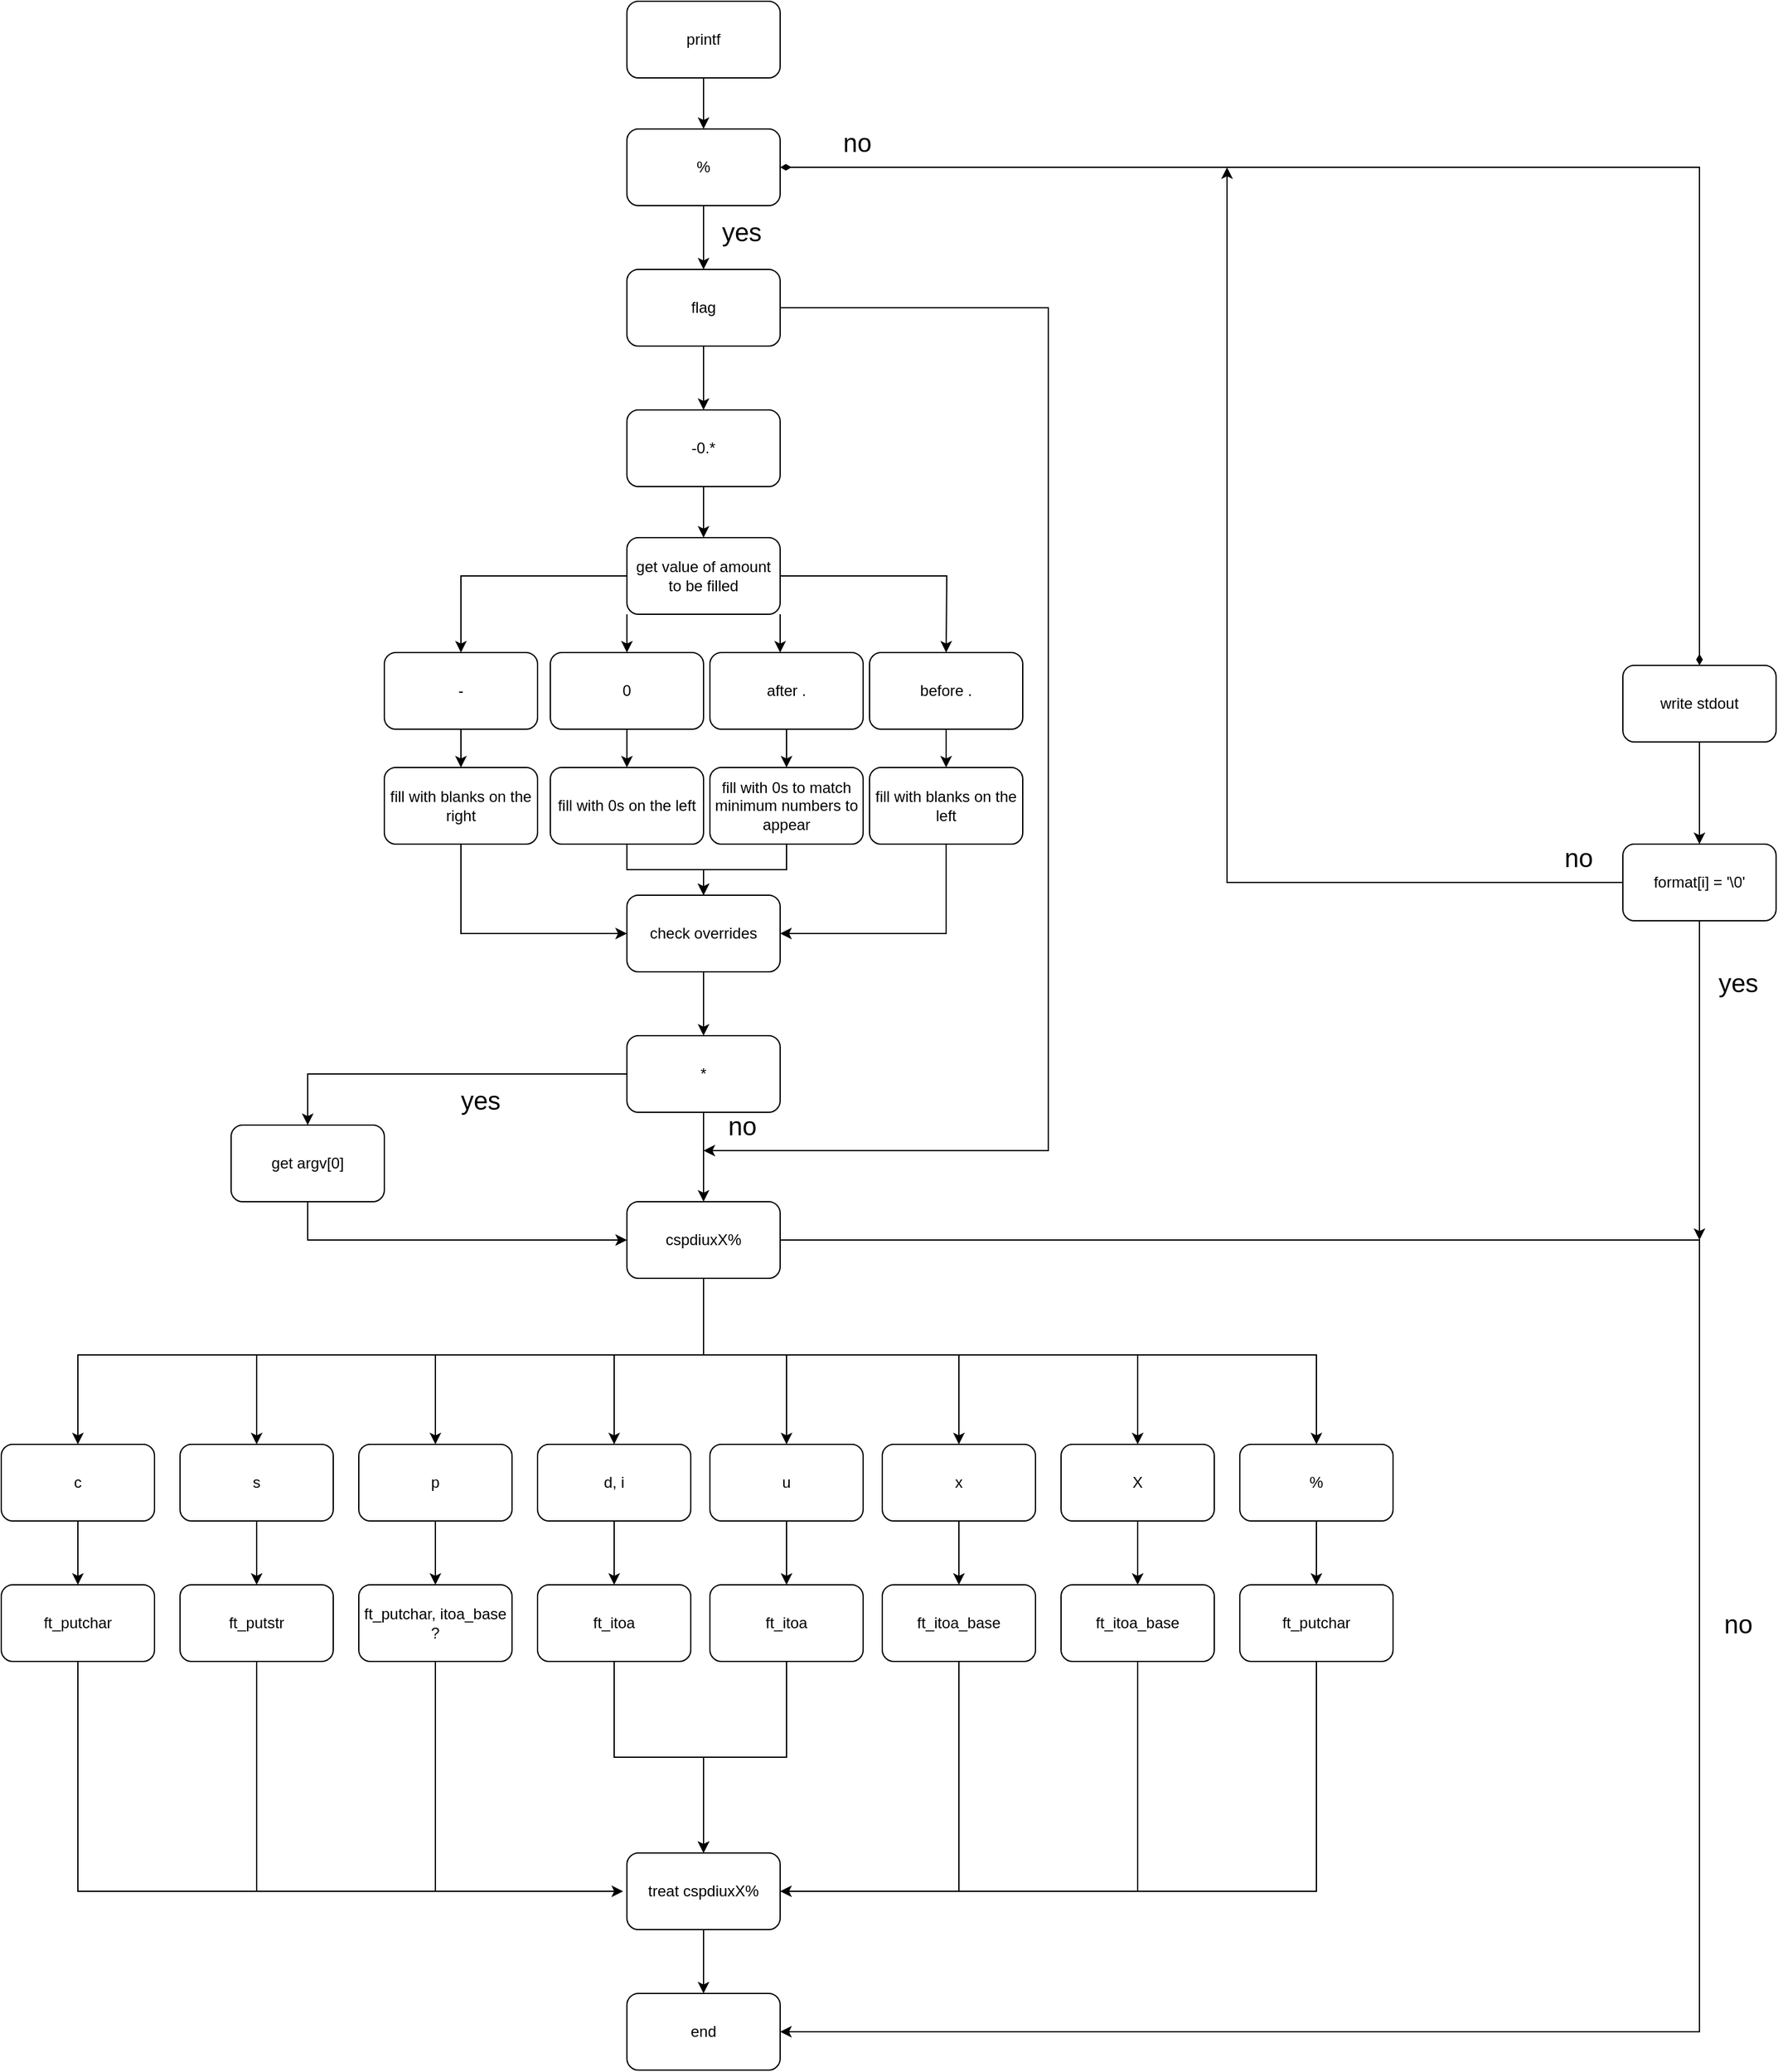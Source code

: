 <mxfile version="14.4.2" type="github"><diagram id="Z7QoeoNrlJ7Z7CONW-jt" name="Page-1"><mxGraphModel dx="1735" dy="1186" grid="1" gridSize="10" guides="1" tooltips="1" connect="1" arrows="1" fold="1" page="1" pageScale="1" pageWidth="850" pageHeight="1100" math="0" shadow="0"><root><mxCell id="0"/><mxCell id="1" parent="0"/><mxCell id="N6kOXQq01CVGTWv6KIun-1" style="edgeStyle=orthogonalEdgeStyle;rounded=0;orthogonalLoop=1;jettySize=auto;html=1;entryX=0.5;entryY=0;entryDx=0;entryDy=0;" parent="1" source="N6kOXQq01CVGTWv6KIun-2" target="N6kOXQq01CVGTWv6KIun-5" edge="1"><mxGeometry relative="1" as="geometry"/></mxCell><mxCell id="N6kOXQq01CVGTWv6KIun-2" value="printf" style="rounded=1;whiteSpace=wrap;html=1;" parent="1" vertex="1"><mxGeometry x="530" y="40" width="120" height="60" as="geometry"/></mxCell><mxCell id="N6kOXQq01CVGTWv6KIun-3" style="edgeStyle=orthogonalEdgeStyle;rounded=0;orthogonalLoop=1;jettySize=auto;html=1;entryX=0.5;entryY=0;entryDx=0;entryDy=0;" parent="1" source="N6kOXQq01CVGTWv6KIun-5" target="N6kOXQq01CVGTWv6KIun-8" edge="1"><mxGeometry relative="1" as="geometry"/></mxCell><mxCell id="ATl72iO1enaMU1OJrk1U-49" style="edgeStyle=orthogonalEdgeStyle;rounded=0;orthogonalLoop=1;jettySize=auto;html=1;startArrow=diamondThin;startFill=1;endArrow=diamondThin;endFill=1;" edge="1" parent="1" source="N6kOXQq01CVGTWv6KIun-5" target="N6kOXQq01CVGTWv6KIun-10"><mxGeometry relative="1" as="geometry"/></mxCell><mxCell id="N6kOXQq01CVGTWv6KIun-5" value="%" style="rounded=1;whiteSpace=wrap;html=1;" parent="1" vertex="1"><mxGeometry x="530" y="140" width="120" height="60" as="geometry"/></mxCell><mxCell id="N6kOXQq01CVGTWv6KIun-6" style="edgeStyle=orthogonalEdgeStyle;rounded=0;orthogonalLoop=1;jettySize=auto;html=1;entryX=0.5;entryY=0;entryDx=0;entryDy=0;" parent="1" source="N6kOXQq01CVGTWv6KIun-8" target="N6kOXQq01CVGTWv6KIun-12" edge="1"><mxGeometry relative="1" as="geometry"/></mxCell><mxCell id="ATl72iO1enaMU1OJrk1U-76" style="edgeStyle=orthogonalEdgeStyle;rounded=0;orthogonalLoop=1;jettySize=auto;html=1;startArrow=none;startFill=0;endArrow=classic;endFill=1;" edge="1" parent="1" source="N6kOXQq01CVGTWv6KIun-8"><mxGeometry relative="1" as="geometry"><mxPoint x="590" y="940" as="targetPoint"/><Array as="points"><mxPoint x="860" y="280"/><mxPoint x="860" y="940"/></Array></mxGeometry></mxCell><mxCell id="N6kOXQq01CVGTWv6KIun-8" value="flag" style="rounded=1;whiteSpace=wrap;html=1;" parent="1" vertex="1"><mxGeometry x="530" y="250" width="120" height="60" as="geometry"/></mxCell><mxCell id="ATl72iO1enaMU1OJrk1U-61" style="edgeStyle=orthogonalEdgeStyle;rounded=0;orthogonalLoop=1;jettySize=auto;html=1;entryX=0.5;entryY=0;entryDx=0;entryDy=0;startArrow=none;startFill=0;" edge="1" parent="1" source="N6kOXQq01CVGTWv6KIun-10" target="ATl72iO1enaMU1OJrk1U-60"><mxGeometry relative="1" as="geometry"/></mxCell><mxCell id="N6kOXQq01CVGTWv6KIun-10" value="write stdout" style="rounded=1;whiteSpace=wrap;html=1;" parent="1" vertex="1"><mxGeometry x="1310" y="560" width="120" height="60" as="geometry"/></mxCell><mxCell id="N6kOXQq01CVGTWv6KIun-11" style="edgeStyle=orthogonalEdgeStyle;rounded=0;orthogonalLoop=1;jettySize=auto;html=1;entryX=0.5;entryY=0;entryDx=0;entryDy=0;" parent="1" source="N6kOXQq01CVGTWv6KIun-12" target="N6kOXQq01CVGTWv6KIun-52" edge="1"><mxGeometry relative="1" as="geometry"/></mxCell><mxCell id="N6kOXQq01CVGTWv6KIun-12" value="-0.*" style="rounded=1;whiteSpace=wrap;html=1;" parent="1" vertex="1"><mxGeometry x="530" y="360" width="120" height="60" as="geometry"/></mxCell><mxCell id="N6kOXQq01CVGTWv6KIun-13" value="end" style="rounded=1;whiteSpace=wrap;html=1;" parent="1" vertex="1"><mxGeometry x="530" y="1600" width="120" height="60" as="geometry"/></mxCell><mxCell id="N6kOXQq01CVGTWv6KIun-15" style="edgeStyle=orthogonalEdgeStyle;rounded=0;orthogonalLoop=1;jettySize=auto;html=1;exitX=0.5;exitY=1;exitDx=0;exitDy=0;entryX=0.5;entryY=0;entryDx=0;entryDy=0;" parent="1" source="N6kOXQq01CVGTWv6KIun-16" target="N6kOXQq01CVGTWv6KIun-31" edge="1"><mxGeometry relative="1" as="geometry"><Array as="points"><mxPoint x="590" y="1100"/><mxPoint x="960" y="1100"/><mxPoint x="1070" y="1100"/></Array></mxGeometry></mxCell><mxCell id="ATl72iO1enaMU1OJrk1U-22" style="edgeStyle=orthogonalEdgeStyle;rounded=0;orthogonalLoop=1;jettySize=auto;html=1;entryX=0.5;entryY=0;entryDx=0;entryDy=0;" edge="1" parent="1" source="N6kOXQq01CVGTWv6KIun-16" target="N6kOXQq01CVGTWv6KIun-22"><mxGeometry relative="1" as="geometry"><Array as="points"><mxPoint x="590" y="1100"/><mxPoint x="520" y="1100"/></Array></mxGeometry></mxCell><mxCell id="ATl72iO1enaMU1OJrk1U-23" style="edgeStyle=orthogonalEdgeStyle;rounded=0;orthogonalLoop=1;jettySize=auto;html=1;" edge="1" parent="1" source="N6kOXQq01CVGTWv6KIun-16" target="N6kOXQq01CVGTWv6KIun-26"><mxGeometry relative="1" as="geometry"><Array as="points"><mxPoint x="590" y="1100"/><mxPoint x="655" y="1100"/></Array></mxGeometry></mxCell><mxCell id="ATl72iO1enaMU1OJrk1U-52" style="edgeStyle=orthogonalEdgeStyle;rounded=0;orthogonalLoop=1;jettySize=auto;html=1;startArrow=none;startFill=0;entryX=1;entryY=0.5;entryDx=0;entryDy=0;" edge="1" parent="1" source="N6kOXQq01CVGTWv6KIun-16" target="N6kOXQq01CVGTWv6KIun-13"><mxGeometry relative="1" as="geometry"><mxPoint x="1370" y="1010" as="targetPoint"/><Array as="points"><mxPoint x="1370" y="1010"/><mxPoint x="1370" y="1630"/></Array></mxGeometry></mxCell><mxCell id="N6kOXQq01CVGTWv6KIun-16" value="cspdiuxX%" style="rounded=1;whiteSpace=wrap;html=1;" parent="1" vertex="1"><mxGeometry x="530" y="980" width="120" height="60" as="geometry"/></mxCell><mxCell id="ATl72iO1enaMU1OJrk1U-31" style="edgeStyle=orthogonalEdgeStyle;rounded=0;orthogonalLoop=1;jettySize=auto;html=1;" edge="1" parent="1" target="N6kOXQq01CVGTWv6KIun-18"><mxGeometry relative="1" as="geometry"><mxPoint x="590" y="1040" as="sourcePoint"/><Array as="points"><mxPoint x="590" y="1100"/><mxPoint x="100" y="1100"/></Array></mxGeometry></mxCell><mxCell id="ATl72iO1enaMU1OJrk1U-34" style="edgeStyle=orthogonalEdgeStyle;rounded=0;orthogonalLoop=1;jettySize=auto;html=1;entryX=0.5;entryY=0;entryDx=0;entryDy=0;" edge="1" parent="1" source="N6kOXQq01CVGTWv6KIun-18" target="ATl72iO1enaMU1OJrk1U-33"><mxGeometry relative="1" as="geometry"/></mxCell><mxCell id="N6kOXQq01CVGTWv6KIun-18" value="c" style="rounded=1;whiteSpace=wrap;html=1;" parent="1" vertex="1"><mxGeometry x="40" y="1170" width="120" height="60" as="geometry"/></mxCell><mxCell id="ATl72iO1enaMU1OJrk1U-29" style="edgeStyle=orthogonalEdgeStyle;rounded=0;orthogonalLoop=1;jettySize=auto;html=1;exitX=0.5;exitY=1;exitDx=0;exitDy=0;" edge="1" parent="1" source="N6kOXQq01CVGTWv6KIun-16" target="N6kOXQq01CVGTWv6KIun-20"><mxGeometry relative="1" as="geometry"><mxPoint x="380" y="1080" as="sourcePoint"/><Array as="points"><mxPoint x="590" y="1100"/><mxPoint x="380" y="1100"/></Array></mxGeometry></mxCell><mxCell id="ATl72iO1enaMU1OJrk1U-45" style="edgeStyle=orthogonalEdgeStyle;rounded=0;orthogonalLoop=1;jettySize=auto;html=1;entryX=0.5;entryY=0;entryDx=0;entryDy=0;" edge="1" parent="1" source="N6kOXQq01CVGTWv6KIun-20" target="ATl72iO1enaMU1OJrk1U-37"><mxGeometry relative="1" as="geometry"/></mxCell><mxCell id="N6kOXQq01CVGTWv6KIun-20" value="p" style="rounded=1;whiteSpace=wrap;html=1;" parent="1" vertex="1"><mxGeometry x="320" y="1170" width="120" height="60" as="geometry"/></mxCell><mxCell id="ATl72iO1enaMU1OJrk1U-44" style="edgeStyle=orthogonalEdgeStyle;rounded=0;orthogonalLoop=1;jettySize=auto;html=1;entryX=0.5;entryY=0;entryDx=0;entryDy=0;" edge="1" parent="1" source="N6kOXQq01CVGTWv6KIun-22" target="ATl72iO1enaMU1OJrk1U-38"><mxGeometry relative="1" as="geometry"/></mxCell><mxCell id="N6kOXQq01CVGTWv6KIun-22" value="d, i" style="rounded=1;whiteSpace=wrap;html=1;" parent="1" vertex="1"><mxGeometry x="460" y="1170" width="120" height="60" as="geometry"/></mxCell><mxCell id="ATl72iO1enaMU1OJrk1U-30" style="edgeStyle=orthogonalEdgeStyle;rounded=0;orthogonalLoop=1;jettySize=auto;html=1;exitX=0.5;exitY=1;exitDx=0;exitDy=0;" edge="1" parent="1" source="N6kOXQq01CVGTWv6KIun-16" target="N6kOXQq01CVGTWv6KIun-24"><mxGeometry relative="1" as="geometry"><mxPoint x="240" y="1090" as="sourcePoint"/><Array as="points"><mxPoint x="590" y="1100"/><mxPoint x="240" y="1100"/></Array></mxGeometry></mxCell><mxCell id="ATl72iO1enaMU1OJrk1U-36" style="edgeStyle=orthogonalEdgeStyle;rounded=0;orthogonalLoop=1;jettySize=auto;html=1;" edge="1" parent="1" source="N6kOXQq01CVGTWv6KIun-24" target="ATl72iO1enaMU1OJrk1U-35"><mxGeometry relative="1" as="geometry"/></mxCell><mxCell id="N6kOXQq01CVGTWv6KIun-24" value="s" style="rounded=1;whiteSpace=wrap;html=1;" parent="1" vertex="1"><mxGeometry x="180" y="1170" width="120" height="60" as="geometry"/></mxCell><mxCell id="ATl72iO1enaMU1OJrk1U-46" style="edgeStyle=orthogonalEdgeStyle;rounded=0;orthogonalLoop=1;jettySize=auto;html=1;entryX=0.5;entryY=0;entryDx=0;entryDy=0;" edge="1" parent="1" source="N6kOXQq01CVGTWv6KIun-26" target="ATl72iO1enaMU1OJrk1U-39"><mxGeometry relative="1" as="geometry"/></mxCell><mxCell id="N6kOXQq01CVGTWv6KIun-26" value="u" style="rounded=1;whiteSpace=wrap;html=1;" parent="1" vertex="1"><mxGeometry x="595" y="1170" width="120" height="60" as="geometry"/></mxCell><mxCell id="ATl72iO1enaMU1OJrk1U-27" style="edgeStyle=orthogonalEdgeStyle;rounded=0;orthogonalLoop=1;jettySize=auto;html=1;exitX=0.5;exitY=1;exitDx=0;exitDy=0;" edge="1" parent="1" source="N6kOXQq01CVGTWv6KIun-16" target="N6kOXQq01CVGTWv6KIun-28"><mxGeometry relative="1" as="geometry"><mxPoint x="800" y="1120" as="sourcePoint"/><Array as="points"><mxPoint x="590" y="1100"/><mxPoint x="790" y="1100"/></Array></mxGeometry></mxCell><mxCell id="ATl72iO1enaMU1OJrk1U-47" style="edgeStyle=orthogonalEdgeStyle;rounded=0;orthogonalLoop=1;jettySize=auto;html=1;entryX=0.5;entryY=0;entryDx=0;entryDy=0;" edge="1" parent="1" source="N6kOXQq01CVGTWv6KIun-28" target="ATl72iO1enaMU1OJrk1U-40"><mxGeometry relative="1" as="geometry"/></mxCell><mxCell id="N6kOXQq01CVGTWv6KIun-28" value="x" style="rounded=1;whiteSpace=wrap;html=1;" parent="1" vertex="1"><mxGeometry x="730" y="1170" width="120" height="60" as="geometry"/></mxCell><mxCell id="ATl72iO1enaMU1OJrk1U-28" style="edgeStyle=orthogonalEdgeStyle;rounded=0;orthogonalLoop=1;jettySize=auto;html=1;exitX=0.5;exitY=1;exitDx=0;exitDy=0;" edge="1" parent="1" source="N6kOXQq01CVGTWv6KIun-16" target="N6kOXQq01CVGTWv6KIun-30"><mxGeometry relative="1" as="geometry"><mxPoint x="930" y="1080" as="sourcePoint"/><Array as="points"><mxPoint x="590" y="1100"/><mxPoint x="930" y="1100"/></Array></mxGeometry></mxCell><mxCell id="ATl72iO1enaMU1OJrk1U-48" style="edgeStyle=orthogonalEdgeStyle;rounded=0;orthogonalLoop=1;jettySize=auto;html=1;entryX=0.5;entryY=0;entryDx=0;entryDy=0;" edge="1" parent="1" source="N6kOXQq01CVGTWv6KIun-30" target="ATl72iO1enaMU1OJrk1U-41"><mxGeometry relative="1" as="geometry"/></mxCell><mxCell id="N6kOXQq01CVGTWv6KIun-30" value="X" style="rounded=1;whiteSpace=wrap;html=1;" parent="1" vertex="1"><mxGeometry x="870" y="1170" width="120" height="60" as="geometry"/></mxCell><mxCell id="ATl72iO1enaMU1OJrk1U-43" style="edgeStyle=orthogonalEdgeStyle;rounded=0;orthogonalLoop=1;jettySize=auto;html=1;entryX=0.5;entryY=0;entryDx=0;entryDy=0;" edge="1" parent="1" source="N6kOXQq01CVGTWv6KIun-31" target="ATl72iO1enaMU1OJrk1U-42"><mxGeometry relative="1" as="geometry"/></mxCell><mxCell id="N6kOXQq01CVGTWv6KIun-31" value="%" style="rounded=1;whiteSpace=wrap;html=1;" parent="1" vertex="1"><mxGeometry x="1010" y="1170" width="120" height="60" as="geometry"/></mxCell><mxCell id="N6kOXQq01CVGTWv6KIun-32" style="edgeStyle=orthogonalEdgeStyle;rounded=0;orthogonalLoop=1;jettySize=auto;html=1;" parent="1" source="N6kOXQq01CVGTWv6KIun-33" target="N6kOXQq01CVGTWv6KIun-41" edge="1"><mxGeometry relative="1" as="geometry"/></mxCell><mxCell id="N6kOXQq01CVGTWv6KIun-33" value="-" style="rounded=1;whiteSpace=wrap;html=1;" parent="1" vertex="1"><mxGeometry x="340" y="550" width="120" height="60" as="geometry"/></mxCell><mxCell id="N6kOXQq01CVGTWv6KIun-34" style="edgeStyle=orthogonalEdgeStyle;rounded=0;orthogonalLoop=1;jettySize=auto;html=1;entryX=0.5;entryY=0;entryDx=0;entryDy=0;" parent="1" source="N6kOXQq01CVGTWv6KIun-35" target="N6kOXQq01CVGTWv6KIun-43" edge="1"><mxGeometry relative="1" as="geometry"/></mxCell><mxCell id="N6kOXQq01CVGTWv6KIun-35" value="0" style="rounded=1;whiteSpace=wrap;html=1;" parent="1" vertex="1"><mxGeometry x="470" y="550" width="120" height="60" as="geometry"/></mxCell><mxCell id="N6kOXQq01CVGTWv6KIun-36" style="edgeStyle=orthogonalEdgeStyle;rounded=0;orthogonalLoop=1;jettySize=auto;html=1;" parent="1" source="N6kOXQq01CVGTWv6KIun-37" target="N6kOXQq01CVGTWv6KIun-47" edge="1"><mxGeometry relative="1" as="geometry"/></mxCell><mxCell id="N6kOXQq01CVGTWv6KIun-37" value="before ." style="rounded=1;whiteSpace=wrap;html=1;" parent="1" vertex="1"><mxGeometry x="720" y="550" width="120" height="60" as="geometry"/></mxCell><mxCell id="N6kOXQq01CVGTWv6KIun-38" style="edgeStyle=orthogonalEdgeStyle;rounded=0;orthogonalLoop=1;jettySize=auto;html=1;" parent="1" source="N6kOXQq01CVGTWv6KIun-39" target="N6kOXQq01CVGTWv6KIun-45" edge="1"><mxGeometry relative="1" as="geometry"><mxPoint x="660" y="550" as="targetPoint"/></mxGeometry></mxCell><mxCell id="N6kOXQq01CVGTWv6KIun-39" value="after ." style="rounded=1;whiteSpace=wrap;html=1;" parent="1" vertex="1"><mxGeometry x="595" y="550" width="120" height="60" as="geometry"/></mxCell><mxCell id="N6kOXQq01CVGTWv6KIun-40" style="edgeStyle=orthogonalEdgeStyle;rounded=0;orthogonalLoop=1;jettySize=auto;html=1;exitX=0.5;exitY=1;exitDx=0;exitDy=0;entryX=0;entryY=0.5;entryDx=0;entryDy=0;" parent="1" source="N6kOXQq01CVGTWv6KIun-41" target="N6kOXQq01CVGTWv6KIun-56" edge="1"><mxGeometry relative="1" as="geometry"/></mxCell><mxCell id="N6kOXQq01CVGTWv6KIun-41" value="fill with blanks on the right" style="rounded=1;whiteSpace=wrap;html=1;" parent="1" vertex="1"><mxGeometry x="340" y="640" width="120" height="60" as="geometry"/></mxCell><mxCell id="N6kOXQq01CVGTWv6KIun-42" style="edgeStyle=orthogonalEdgeStyle;rounded=0;orthogonalLoop=1;jettySize=auto;html=1;exitX=0.5;exitY=1;exitDx=0;exitDy=0;entryX=0.5;entryY=0;entryDx=0;entryDy=0;" parent="1" source="N6kOXQq01CVGTWv6KIun-43" target="N6kOXQq01CVGTWv6KIun-56" edge="1"><mxGeometry relative="1" as="geometry"/></mxCell><mxCell id="N6kOXQq01CVGTWv6KIun-43" value="fill with 0s on the left" style="rounded=1;whiteSpace=wrap;html=1;" parent="1" vertex="1"><mxGeometry x="470" y="640" width="120" height="60" as="geometry"/></mxCell><mxCell id="N6kOXQq01CVGTWv6KIun-44" style="edgeStyle=orthogonalEdgeStyle;rounded=0;orthogonalLoop=1;jettySize=auto;html=1;" parent="1" source="N6kOXQq01CVGTWv6KIun-45" target="N6kOXQq01CVGTWv6KIun-56" edge="1"><mxGeometry relative="1" as="geometry"/></mxCell><mxCell id="N6kOXQq01CVGTWv6KIun-45" value="fill with 0s to match minimum numbers to appear" style="rounded=1;whiteSpace=wrap;html=1;" parent="1" vertex="1"><mxGeometry x="595" y="640" width="120" height="60" as="geometry"/></mxCell><mxCell id="N6kOXQq01CVGTWv6KIun-46" style="edgeStyle=orthogonalEdgeStyle;rounded=0;orthogonalLoop=1;jettySize=auto;html=1;exitX=0.5;exitY=1;exitDx=0;exitDy=0;entryX=1;entryY=0.5;entryDx=0;entryDy=0;" parent="1" source="N6kOXQq01CVGTWv6KIun-47" target="N6kOXQq01CVGTWv6KIun-56" edge="1"><mxGeometry relative="1" as="geometry"/></mxCell><mxCell id="N6kOXQq01CVGTWv6KIun-47" value="fill with blanks on the left" style="rounded=1;whiteSpace=wrap;html=1;" parent="1" vertex="1"><mxGeometry x="720" y="640" width="120" height="60" as="geometry"/></mxCell><mxCell id="N6kOXQq01CVGTWv6KIun-48" style="edgeStyle=orthogonalEdgeStyle;rounded=0;orthogonalLoop=1;jettySize=auto;html=1;exitX=0;exitY=1;exitDx=0;exitDy=0;entryX=0.5;entryY=0;entryDx=0;entryDy=0;" parent="1" source="N6kOXQq01CVGTWv6KIun-52" target="N6kOXQq01CVGTWv6KIun-35" edge="1"><mxGeometry relative="1" as="geometry"/></mxCell><mxCell id="N6kOXQq01CVGTWv6KIun-49" style="edgeStyle=orthogonalEdgeStyle;rounded=0;orthogonalLoop=1;jettySize=auto;html=1;exitX=1;exitY=1;exitDx=0;exitDy=0;" parent="1" source="N6kOXQq01CVGTWv6KIun-52" edge="1"><mxGeometry relative="1" as="geometry"><mxPoint x="650" y="550" as="targetPoint"/></mxGeometry></mxCell><mxCell id="N6kOXQq01CVGTWv6KIun-50" style="edgeStyle=orthogonalEdgeStyle;rounded=0;orthogonalLoop=1;jettySize=auto;html=1;" parent="1" source="N6kOXQq01CVGTWv6KIun-52" edge="1"><mxGeometry relative="1" as="geometry"><mxPoint x="780" y="550" as="targetPoint"/></mxGeometry></mxCell><mxCell id="N6kOXQq01CVGTWv6KIun-51" style="edgeStyle=orthogonalEdgeStyle;rounded=0;orthogonalLoop=1;jettySize=auto;html=1;entryX=0.5;entryY=0;entryDx=0;entryDy=0;" parent="1" source="N6kOXQq01CVGTWv6KIun-52" target="N6kOXQq01CVGTWv6KIun-33" edge="1"><mxGeometry relative="1" as="geometry"/></mxCell><mxCell id="N6kOXQq01CVGTWv6KIun-52" value="get value of amount to be filled" style="rounded=1;whiteSpace=wrap;html=1;" parent="1" vertex="1"><mxGeometry x="530" y="460" width="120" height="60" as="geometry"/></mxCell><mxCell id="ATl72iO1enaMU1OJrk1U-14" style="edgeStyle=orthogonalEdgeStyle;rounded=0;orthogonalLoop=1;jettySize=auto;html=1;entryX=0.5;entryY=0;entryDx=0;entryDy=0;" edge="1" parent="1" source="N6kOXQq01CVGTWv6KIun-56" target="ATl72iO1enaMU1OJrk1U-8"><mxGeometry relative="1" as="geometry"/></mxCell><mxCell id="N6kOXQq01CVGTWv6KIun-56" value="check overrides&lt;br&gt;" style="rounded=1;whiteSpace=wrap;html=1;" parent="1" vertex="1"><mxGeometry x="530" y="740" width="120" height="60" as="geometry"/></mxCell><mxCell id="N6kOXQq01CVGTWv6KIun-9" value="&lt;font style=&quot;font-size: 20px&quot;&gt;yes&lt;/font&gt;" style="text;html=1;strokeColor=none;fillColor=none;align=center;verticalAlign=middle;whiteSpace=wrap;rounded=0;" parent="1" vertex="1"><mxGeometry x="600" y="210" width="40" height="20" as="geometry"/></mxCell><mxCell id="ATl72iO1enaMU1OJrk1U-13" style="edgeStyle=orthogonalEdgeStyle;rounded=0;orthogonalLoop=1;jettySize=auto;html=1;entryX=0.5;entryY=0;entryDx=0;entryDy=0;" edge="1" parent="1" source="ATl72iO1enaMU1OJrk1U-8" target="N6kOXQq01CVGTWv6KIun-16"><mxGeometry relative="1" as="geometry"/></mxCell><mxCell id="ATl72iO1enaMU1OJrk1U-17" style="edgeStyle=orthogonalEdgeStyle;rounded=0;orthogonalLoop=1;jettySize=auto;html=1;entryX=0.5;entryY=0;entryDx=0;entryDy=0;" edge="1" parent="1" source="ATl72iO1enaMU1OJrk1U-8" target="ATl72iO1enaMU1OJrk1U-16"><mxGeometry relative="1" as="geometry"/></mxCell><mxCell id="ATl72iO1enaMU1OJrk1U-8" value="*" style="rounded=1;whiteSpace=wrap;html=1;" vertex="1" parent="1"><mxGeometry x="530" y="850" width="120" height="60" as="geometry"/></mxCell><mxCell id="ATl72iO1enaMU1OJrk1U-15" value="&lt;font style=&quot;font-size: 20px&quot;&gt;no&lt;/font&gt;" style="text;html=1;align=center;verticalAlign=middle;resizable=0;points=[];autosize=1;" vertex="1" parent="1"><mxGeometry x="600" y="910" width="40" height="20" as="geometry"/></mxCell><mxCell id="ATl72iO1enaMU1OJrk1U-20" style="edgeStyle=orthogonalEdgeStyle;rounded=0;orthogonalLoop=1;jettySize=auto;html=1;" edge="1" parent="1" source="ATl72iO1enaMU1OJrk1U-16" target="N6kOXQq01CVGTWv6KIun-16"><mxGeometry relative="1" as="geometry"><mxPoint x="530" y="1020" as="targetPoint"/><Array as="points"><mxPoint x="280" y="1010"/></Array></mxGeometry></mxCell><mxCell id="ATl72iO1enaMU1OJrk1U-16" value="get argv[0]&lt;br&gt;" style="rounded=1;whiteSpace=wrap;html=1;" vertex="1" parent="1"><mxGeometry x="220" y="920" width="120" height="60" as="geometry"/></mxCell><mxCell id="ATl72iO1enaMU1OJrk1U-18" value="&lt;font style=&quot;font-size: 20px&quot;&gt;yes&lt;/font&gt;" style="text;html=1;align=center;verticalAlign=middle;resizable=0;points=[];autosize=1;" vertex="1" parent="1"><mxGeometry x="390" y="890" width="50" height="20" as="geometry"/></mxCell><mxCell id="ATl72iO1enaMU1OJrk1U-68" style="edgeStyle=orthogonalEdgeStyle;rounded=0;orthogonalLoop=1;jettySize=auto;html=1;startArrow=none;startFill=0;endArrow=classic;endFill=1;" edge="1" parent="1" source="ATl72iO1enaMU1OJrk1U-33"><mxGeometry relative="1" as="geometry"><mxPoint x="527" y="1520" as="targetPoint"/><Array as="points"><mxPoint x="100" y="1520"/></Array></mxGeometry></mxCell><mxCell id="ATl72iO1enaMU1OJrk1U-33" value="ft_putchar" style="rounded=1;whiteSpace=wrap;html=1;" vertex="1" parent="1"><mxGeometry x="40" y="1280" width="120" height="60" as="geometry"/></mxCell><mxCell id="ATl72iO1enaMU1OJrk1U-69" style="edgeStyle=orthogonalEdgeStyle;rounded=0;orthogonalLoop=1;jettySize=auto;html=1;startArrow=none;startFill=0;endArrow=none;endFill=0;" edge="1" parent="1" source="ATl72iO1enaMU1OJrk1U-35"><mxGeometry relative="1" as="geometry"><mxPoint x="240" y="1520" as="targetPoint"/></mxGeometry></mxCell><mxCell id="ATl72iO1enaMU1OJrk1U-35" value="ft_putstr" style="rounded=1;whiteSpace=wrap;html=1;" vertex="1" parent="1"><mxGeometry x="180" y="1280" width="120" height="60" as="geometry"/></mxCell><mxCell id="ATl72iO1enaMU1OJrk1U-70" style="edgeStyle=orthogonalEdgeStyle;rounded=0;orthogonalLoop=1;jettySize=auto;html=1;startArrow=none;startFill=0;endArrow=none;endFill=0;" edge="1" parent="1" source="ATl72iO1enaMU1OJrk1U-37"><mxGeometry relative="1" as="geometry"><mxPoint x="380" y="1520" as="targetPoint"/></mxGeometry></mxCell><mxCell id="ATl72iO1enaMU1OJrk1U-37" value="ft_putchar, itoa_base&lt;br&gt;?" style="rounded=1;whiteSpace=wrap;html=1;" vertex="1" parent="1"><mxGeometry x="320" y="1280" width="120" height="60" as="geometry"/></mxCell><mxCell id="ATl72iO1enaMU1OJrk1U-71" style="edgeStyle=orthogonalEdgeStyle;rounded=0;orthogonalLoop=1;jettySize=auto;html=1;startArrow=none;startFill=0;endArrow=classic;endFill=1;" edge="1" parent="1" source="ATl72iO1enaMU1OJrk1U-38" target="ATl72iO1enaMU1OJrk1U-66"><mxGeometry relative="1" as="geometry"/></mxCell><mxCell id="ATl72iO1enaMU1OJrk1U-38" value="ft_itoa" style="rounded=1;whiteSpace=wrap;html=1;" vertex="1" parent="1"><mxGeometry x="460" y="1280" width="120" height="60" as="geometry"/></mxCell><mxCell id="ATl72iO1enaMU1OJrk1U-72" style="edgeStyle=orthogonalEdgeStyle;rounded=0;orthogonalLoop=1;jettySize=auto;html=1;entryX=0.5;entryY=0;entryDx=0;entryDy=0;startArrow=none;startFill=0;endArrow=classic;endFill=1;" edge="1" parent="1" source="ATl72iO1enaMU1OJrk1U-39" target="ATl72iO1enaMU1OJrk1U-66"><mxGeometry relative="1" as="geometry"/></mxCell><mxCell id="ATl72iO1enaMU1OJrk1U-39" value="ft_itoa" style="rounded=1;whiteSpace=wrap;html=1;" vertex="1" parent="1"><mxGeometry x="595" y="1280" width="120" height="60" as="geometry"/></mxCell><mxCell id="ATl72iO1enaMU1OJrk1U-73" style="edgeStyle=orthogonalEdgeStyle;rounded=0;orthogonalLoop=1;jettySize=auto;html=1;startArrow=none;startFill=0;endArrow=none;endFill=0;" edge="1" parent="1" source="ATl72iO1enaMU1OJrk1U-40"><mxGeometry relative="1" as="geometry"><mxPoint x="790" y="1520" as="targetPoint"/></mxGeometry></mxCell><mxCell id="ATl72iO1enaMU1OJrk1U-40" value="ft_itoa_base" style="rounded=1;whiteSpace=wrap;html=1;" vertex="1" parent="1"><mxGeometry x="730" y="1280" width="120" height="60" as="geometry"/></mxCell><mxCell id="ATl72iO1enaMU1OJrk1U-74" style="edgeStyle=orthogonalEdgeStyle;rounded=0;orthogonalLoop=1;jettySize=auto;html=1;startArrow=none;startFill=0;endArrow=none;endFill=0;" edge="1" parent="1" source="ATl72iO1enaMU1OJrk1U-41"><mxGeometry relative="1" as="geometry"><mxPoint x="930" y="1520" as="targetPoint"/></mxGeometry></mxCell><mxCell id="ATl72iO1enaMU1OJrk1U-41" value="ft_itoa_base" style="rounded=1;whiteSpace=wrap;html=1;" vertex="1" parent="1"><mxGeometry x="870" y="1280" width="120" height="60" as="geometry"/></mxCell><mxCell id="ATl72iO1enaMU1OJrk1U-67" style="edgeStyle=orthogonalEdgeStyle;rounded=0;orthogonalLoop=1;jettySize=auto;html=1;startArrow=none;startFill=0;endArrow=classic;endFill=1;entryX=1;entryY=0.5;entryDx=0;entryDy=0;" edge="1" parent="1" source="ATl72iO1enaMU1OJrk1U-42" target="ATl72iO1enaMU1OJrk1U-66"><mxGeometry relative="1" as="geometry"><mxPoint x="1070" y="1520" as="targetPoint"/><Array as="points"><mxPoint x="1070" y="1520"/></Array></mxGeometry></mxCell><mxCell id="ATl72iO1enaMU1OJrk1U-42" value="ft_putchar" style="rounded=1;whiteSpace=wrap;html=1;" vertex="1" parent="1"><mxGeometry x="1010" y="1280" width="120" height="60" as="geometry"/></mxCell><mxCell id="ATl72iO1enaMU1OJrk1U-53" value="&lt;font style=&quot;font-size: 20px&quot;&gt;no&lt;/font&gt;" style="text;html=1;align=center;verticalAlign=middle;resizable=0;points=[];autosize=1;" vertex="1" parent="1"><mxGeometry x="1380" y="1300" width="40" height="20" as="geometry"/></mxCell><mxCell id="ATl72iO1enaMU1OJrk1U-57" value="&lt;font style=&quot;font-size: 20px&quot;&gt;no&lt;/font&gt;" style="text;html=1;align=center;verticalAlign=middle;resizable=0;points=[];autosize=1;" vertex="1" parent="1"><mxGeometry x="690" y="140" width="40" height="20" as="geometry"/></mxCell><mxCell id="ATl72iO1enaMU1OJrk1U-62" style="edgeStyle=orthogonalEdgeStyle;rounded=0;orthogonalLoop=1;jettySize=auto;html=1;startArrow=none;startFill=0;" edge="1" parent="1" source="ATl72iO1enaMU1OJrk1U-60"><mxGeometry relative="1" as="geometry"><mxPoint x="1370" y="1010" as="targetPoint"/></mxGeometry></mxCell><mxCell id="ATl72iO1enaMU1OJrk1U-63" style="edgeStyle=orthogonalEdgeStyle;rounded=0;orthogonalLoop=1;jettySize=auto;html=1;exitX=0;exitY=0.5;exitDx=0;exitDy=0;startArrow=none;startFill=0;" edge="1" parent="1" source="ATl72iO1enaMU1OJrk1U-60"><mxGeometry relative="1" as="geometry"><mxPoint x="1000" y="170" as="targetPoint"/><Array as="points"><mxPoint x="1000" y="730"/></Array></mxGeometry></mxCell><mxCell id="ATl72iO1enaMU1OJrk1U-60" value="format[i] = '\0'" style="rounded=1;whiteSpace=wrap;html=1;" vertex="1" parent="1"><mxGeometry x="1310" y="700" width="120" height="60" as="geometry"/></mxCell><mxCell id="ATl72iO1enaMU1OJrk1U-64" value="&lt;font style=&quot;font-size: 20px&quot;&gt;yes&lt;br&gt;&lt;br&gt;&lt;/font&gt;" style="text;html=1;align=center;verticalAlign=middle;resizable=0;points=[];autosize=1;" vertex="1" parent="1"><mxGeometry x="1375" y="800" width="50" height="40" as="geometry"/></mxCell><mxCell id="ATl72iO1enaMU1OJrk1U-65" value="&lt;font style=&quot;font-size: 20px&quot;&gt;no&lt;/font&gt;" style="text;html=1;align=center;verticalAlign=middle;resizable=0;points=[];autosize=1;" vertex="1" parent="1"><mxGeometry x="1255" y="700" width="40" height="20" as="geometry"/></mxCell><mxCell id="ATl72iO1enaMU1OJrk1U-75" style="edgeStyle=orthogonalEdgeStyle;rounded=0;orthogonalLoop=1;jettySize=auto;html=1;entryX=0.5;entryY=0;entryDx=0;entryDy=0;startArrow=none;startFill=0;endArrow=classic;endFill=1;" edge="1" parent="1" source="ATl72iO1enaMU1OJrk1U-66" target="N6kOXQq01CVGTWv6KIun-13"><mxGeometry relative="1" as="geometry"/></mxCell><mxCell id="ATl72iO1enaMU1OJrk1U-66" value="treat cspdiuxX%" style="rounded=1;whiteSpace=wrap;html=1;" vertex="1" parent="1"><mxGeometry x="530" y="1490" width="120" height="60" as="geometry"/></mxCell></root></mxGraphModel></diagram></mxfile>